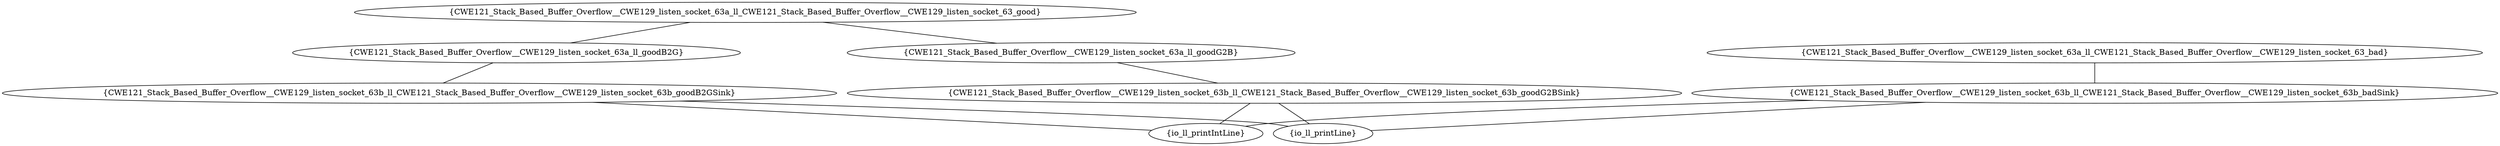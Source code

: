 graph "cg graph" {
CWE121_Stack_Based_Buffer_Overflow__CWE129_listen_socket_63b_ll_CWE121_Stack_Based_Buffer_Overflow__CWE129_listen_socket_63b_goodG2BSink [label="{CWE121_Stack_Based_Buffer_Overflow__CWE129_listen_socket_63b_ll_CWE121_Stack_Based_Buffer_Overflow__CWE129_listen_socket_63b_goodG2BSink}"];
io_ll_printIntLine [label="{io_ll_printIntLine}"];
io_ll_printLine [label="{io_ll_printLine}"];
CWE121_Stack_Based_Buffer_Overflow__CWE129_listen_socket_63b_ll_CWE121_Stack_Based_Buffer_Overflow__CWE129_listen_socket_63b_goodB2GSink [label="{CWE121_Stack_Based_Buffer_Overflow__CWE129_listen_socket_63b_ll_CWE121_Stack_Based_Buffer_Overflow__CWE129_listen_socket_63b_goodB2GSink}"];
CWE121_Stack_Based_Buffer_Overflow__CWE129_listen_socket_63a_ll_goodB2G [label="{CWE121_Stack_Based_Buffer_Overflow__CWE129_listen_socket_63a_ll_goodB2G}"];
CWE121_Stack_Based_Buffer_Overflow__CWE129_listen_socket_63b_ll_CWE121_Stack_Based_Buffer_Overflow__CWE129_listen_socket_63b_badSink [label="{CWE121_Stack_Based_Buffer_Overflow__CWE129_listen_socket_63b_ll_CWE121_Stack_Based_Buffer_Overflow__CWE129_listen_socket_63b_badSink}"];
CWE121_Stack_Based_Buffer_Overflow__CWE129_listen_socket_63a_ll_CWE121_Stack_Based_Buffer_Overflow__CWE129_listen_socket_63_good [label="{CWE121_Stack_Based_Buffer_Overflow__CWE129_listen_socket_63a_ll_CWE121_Stack_Based_Buffer_Overflow__CWE129_listen_socket_63_good}"];
CWE121_Stack_Based_Buffer_Overflow__CWE129_listen_socket_63a_ll_goodG2B [label="{CWE121_Stack_Based_Buffer_Overflow__CWE129_listen_socket_63a_ll_goodG2B}"];
CWE121_Stack_Based_Buffer_Overflow__CWE129_listen_socket_63a_ll_CWE121_Stack_Based_Buffer_Overflow__CWE129_listen_socket_63_bad [label="{CWE121_Stack_Based_Buffer_Overflow__CWE129_listen_socket_63a_ll_CWE121_Stack_Based_Buffer_Overflow__CWE129_listen_socket_63_bad}"];
CWE121_Stack_Based_Buffer_Overflow__CWE129_listen_socket_63b_ll_CWE121_Stack_Based_Buffer_Overflow__CWE129_listen_socket_63b_goodG2BSink -- io_ll_printIntLine;
CWE121_Stack_Based_Buffer_Overflow__CWE129_listen_socket_63b_ll_CWE121_Stack_Based_Buffer_Overflow__CWE129_listen_socket_63b_goodG2BSink -- io_ll_printLine;
CWE121_Stack_Based_Buffer_Overflow__CWE129_listen_socket_63b_ll_CWE121_Stack_Based_Buffer_Overflow__CWE129_listen_socket_63b_goodB2GSink -- io_ll_printIntLine;
CWE121_Stack_Based_Buffer_Overflow__CWE129_listen_socket_63b_ll_CWE121_Stack_Based_Buffer_Overflow__CWE129_listen_socket_63b_goodB2GSink -- io_ll_printLine;
CWE121_Stack_Based_Buffer_Overflow__CWE129_listen_socket_63a_ll_goodB2G -- CWE121_Stack_Based_Buffer_Overflow__CWE129_listen_socket_63b_ll_CWE121_Stack_Based_Buffer_Overflow__CWE129_listen_socket_63b_goodB2GSink;
CWE121_Stack_Based_Buffer_Overflow__CWE129_listen_socket_63b_ll_CWE121_Stack_Based_Buffer_Overflow__CWE129_listen_socket_63b_badSink -- io_ll_printIntLine;
CWE121_Stack_Based_Buffer_Overflow__CWE129_listen_socket_63b_ll_CWE121_Stack_Based_Buffer_Overflow__CWE129_listen_socket_63b_badSink -- io_ll_printLine;
CWE121_Stack_Based_Buffer_Overflow__CWE129_listen_socket_63a_ll_CWE121_Stack_Based_Buffer_Overflow__CWE129_listen_socket_63_good -- CWE121_Stack_Based_Buffer_Overflow__CWE129_listen_socket_63a_ll_goodG2B;
CWE121_Stack_Based_Buffer_Overflow__CWE129_listen_socket_63a_ll_CWE121_Stack_Based_Buffer_Overflow__CWE129_listen_socket_63_good -- CWE121_Stack_Based_Buffer_Overflow__CWE129_listen_socket_63a_ll_goodB2G;
CWE121_Stack_Based_Buffer_Overflow__CWE129_listen_socket_63a_ll_CWE121_Stack_Based_Buffer_Overflow__CWE129_listen_socket_63_bad -- CWE121_Stack_Based_Buffer_Overflow__CWE129_listen_socket_63b_ll_CWE121_Stack_Based_Buffer_Overflow__CWE129_listen_socket_63b_badSink;
CWE121_Stack_Based_Buffer_Overflow__CWE129_listen_socket_63a_ll_goodG2B -- CWE121_Stack_Based_Buffer_Overflow__CWE129_listen_socket_63b_ll_CWE121_Stack_Based_Buffer_Overflow__CWE129_listen_socket_63b_goodG2BSink;
}

